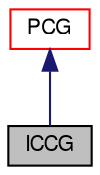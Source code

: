 digraph "ICCG"
{
  bgcolor="transparent";
  edge [fontname="FreeSans",fontsize="10",labelfontname="FreeSans",labelfontsize="10"];
  node [fontname="FreeSans",fontsize="10",shape=record];
  Node3 [label="ICCG",height=0.2,width=0.4,color="black", fillcolor="grey75", style="filled", fontcolor="black"];
  Node4 -> Node3 [dir="back",color="midnightblue",fontsize="10",style="solid",fontname="FreeSans"];
  Node4 [label="PCG",height=0.2,width=0.4,color="red",URL="$a27046.html",tooltip="Preconditioned conjugate gradient solver for symmetric lduMatrices using a run-time selectable precon..."];
}
